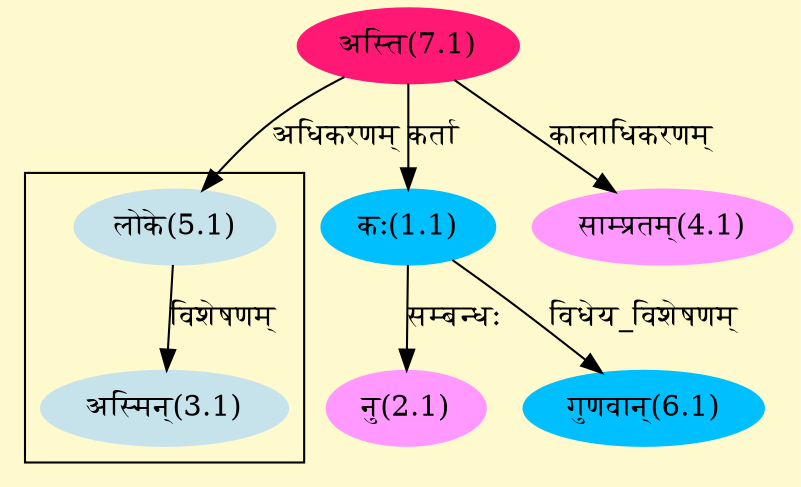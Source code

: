 digraph G{
rankdir=BT;
 compound=true;
 bgcolor="lemonchiffon1";

subgraph cluster_1{
Node3_1 [style=filled, color="#C6E2EB" label = "अस्मिन्(3.1)"]
Node5_1 [style=filled, color="#C6E2EB" label = "लोके(5.1)"]

}
Node1_1 [style=filled, color="#00BFFF" label = "कः(1.1)"]
Node7_1 [style=filled, color="#FF1975" label = "अस्ति(7.1)"]
Node2_1 [style=filled, color="#FF99FF" label = "नु(2.1)"]
Node4_1 [style=filled, color="#FF99FF" label = "साम्प्रतम्(4.1)"]
Node5_1 [style=filled, color="#C6E2EB" label = "लोके(5.1)"]
Node6_1 [style=filled, color="#00BFFF" label = "गुणवान्(6.1)"]
/* Start of Relations section */

Node1_1 -> Node7_1 [  label="कर्ता"  dir="back" ]
Node2_1 -> Node1_1 [  label="सम्बन्धः"  dir="back" ]
Node3_1 -> Node5_1 [  label="विशेषणम्"  dir="back" ]
Node4_1 -> Node7_1 [  label="कालाधिकरणम्"  dir="back" ]
Node5_1 -> Node7_1 [  label="अधिकरणम्"  dir="back" ]
Node6_1 -> Node1_1 [  label="विधेय_विशेषणम्"  dir="back" ]
}
